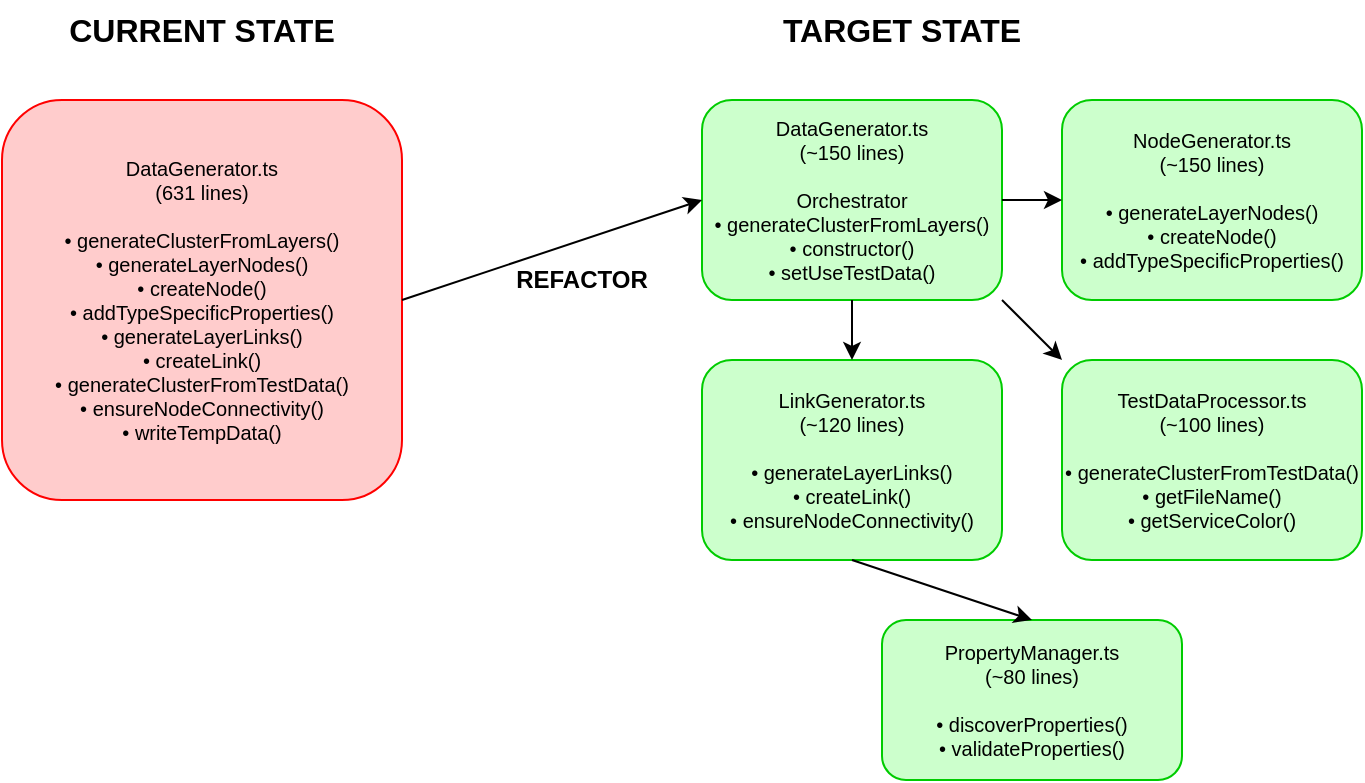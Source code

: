 <?xml version="1.0" encoding="UTF-8"?>
<mxfile>
  <diagram name="DataGenerator Refactoring" id="dataGenerator">
    <mxGraphModel dx="1422" dy="754" grid="1" gridSize="10" guides="1" tooltips="1" connect="1" arrows="1" fold="1" page="1" pageScale="1" pageWidth="827" pageHeight="1169">
      <root>
        <mxCell id="0" />
        <mxCell id="1" parent="0" />
        
        <!-- Current State -->
        <mxCell id="current" value="CURRENT STATE" style="text;html=1;strokeColor=none;fillColor=none;align=center;verticalAlign=middle;whiteSpace=wrap;rounded=0;fontSize=16;fontStyle=1" vertex="1" parent="1">
          <mxGeometry x="50" y="50" width="200" height="30" as="geometry" />
        </mxCell>
        
        <mxCell id="currentDataGen" value="DataGenerator.ts&#xa;(631 lines)&#xa;&#xa;• generateClusterFromLayers()&#xa;• generateLayerNodes()&#xa;• createNode()&#xa;• addTypeSpecificProperties()&#xa;• generateLayerLinks()&#xa;• createLink()&#xa;• generateClusterFromTestData()&#xa;• ensureNodeConnectivity()&#xa;• writeTempData()" style="rounded=1;whiteSpace=wrap;html=1;fillColor=#ffcccc;strokeColor=#ff0000;fontSize=10" vertex="1" parent="1">
          <mxGeometry x="50" y="100" width="200" height="200" as="geometry" />
        </mxCell>
        
        <!-- Target State -->
        <mxCell id="target" value="TARGET STATE" style="text;html=1;strokeColor=none;fillColor=none;align=center;verticalAlign=middle;whiteSpace=wrap;rounded=0;fontSize=16;fontStyle=1" vertex="1" parent="1">
          <mxGeometry x="400" y="50" width="200" height="30" as="geometry" />
        </mxCell>
        
        <mxCell id="newDataGen" value="DataGenerator.ts&#xa;(~150 lines)&#xa;&#xa;Orchestrator&#xa;• generateClusterFromLayers()&#xa;• constructor()&#xa;• setUseTestData()" style="rounded=1;whiteSpace=wrap;html=1;fillColor=#ccffcc;strokeColor=#00cc00;fontSize=10" vertex="1" parent="1">
          <mxGeometry x="400" y="100" width="150" height="100" as="geometry" />
        </mxCell>
        
        <mxCell id="nodeGen" value="NodeGenerator.ts&#xa;(~150 lines)&#xa;&#xa;• generateLayerNodes()&#xa;• createNode()&#xa;• addTypeSpecificProperties()" style="rounded=1;whiteSpace=wrap;html=1;fillColor=#ccffcc;strokeColor=#00cc00;fontSize=10" vertex="1" parent="1">
          <mxGeometry x="580" y="100" width="150" height="100" as="geometry" />
        </mxCell>
        
        <mxCell id="linkGen" value="LinkGenerator.ts&#xa;(~120 lines)&#xa;&#xa;• generateLayerLinks()&#xa;• createLink()&#xa;• ensureNodeConnectivity()" style="rounded=1;whiteSpace=wrap;html=1;fillColor=#ccffcc;strokeColor=#00cc00;fontSize=10" vertex="1" parent="1">
          <mxGeometry x="400" y="230" width="150" height="100" as="geometry" />
        </mxCell>
        
        <mxCell id="testDataProc" value="TestDataProcessor.ts&#xa;(~100 lines)&#xa;&#xa;• generateClusterFromTestData()&#xa;• getFileName()&#xa;• getServiceColor()" style="rounded=1;whiteSpace=wrap;html=1;fillColor=#ccffcc;strokeColor=#00cc00;fontSize=10" vertex="1" parent="1">
          <mxGeometry x="580" y="230" width="150" height="100" as="geometry" />
        </mxCell>
        
        <mxCell id="propMgr" value="PropertyManager.ts&#xa;(~80 lines)&#xa;&#xa;• discoverProperties()&#xa;• validateProperties()" style="rounded=1;whiteSpace=wrap;html=1;fillColor=#ccffcc;strokeColor=#00cc00;fontSize=10" vertex="1" parent="1">
          <mxGeometry x="490" y="360" width="150" height="80" as="geometry" />
        </mxCell>
        
        <!-- Arrows -->
        <mxCell id="refactorArrow" value="" style="endArrow=classic;html=1;rounded=0;entryX=0;entryY=0.5;exitX=1;exitY=0.5;" edge="1" parent="1" source="currentDataGen" target="newDataGen">
          <mxGeometry width="50" height="50" relative="1" as="geometry">
            <mxPoint x="300" y="200" as="sourcePoint" />
            <mxPoint x="350" y="150" as="targetPoint" />
          </mxGeometry>
        </mxCell>
        
        <mxCell id="refactorLabel" value="REFACTOR" style="text;html=1;strokeColor=none;fillColor=none;align=center;verticalAlign=middle;whiteSpace=wrap;rounded=0;fontSize=12;fontStyle=1" vertex="1" parent="1">
          <mxGeometry x="300" y="180" width="80" height="20" as="geometry" />
        </mxCell>
        
        <!-- Dependencies in target state -->
        <mxCell id="dep1" value="" style="endArrow=classic;html=1;rounded=0;entryX=0;entryY=0.5;exitX=1;exitY=0.5;" edge="1" parent="1" source="newDataGen" target="nodeGen">
          <mxGeometry width="50" height="50" relative="1" as="geometry">
            <mxPoint x="550" y="150" as="sourcePoint" />
            <mxPoint x="600" y="100" as="targetPoint" />
          </mxGeometry>
        </mxCell>
        
        <mxCell id="dep2" value="" style="endArrow=classic;html=1;rounded=0;entryX=0.5;entryY=0;exitX=0.5;exitY=1;" edge="1" parent="1" source="newDataGen" target="linkGen">
          <mxGeometry width="50" height="50" relative="1" as="geometry">
            <mxPoint x="475" y="200" as="sourcePoint" />
            <mxPoint x="475" y="230" as="targetPoint" />
          </mxGeometry>
        </mxCell>
        
        <mxCell id="dep3" value="" style="endArrow=classic;html=1;rounded=0;entryX=0;entryY=0;exitX=1;exitY=1;" edge="1" parent="1" source="newDataGen" target="testDataProc">
          <mxGeometry width="50" height="50" relative="1" as="geometry">
            <mxPoint x="550" y="200" as="sourcePoint" />
            <mxPoint x="580" y="230" as="targetPoint" />
          </mxGeometry>
        </mxCell>
        
        <mxCell id="dep4" value="" style="endArrow=classic;html=1;rounded=0;entryX=0.5;entryY=0;exitX=0.5;exitY=1;" edge="1" parent="1" source="linkGen" target="propMgr">
          <mxGeometry width="50" height="50" relative="1" as="geometry">
            <mxPoint x="475" y="330" as="sourcePoint" />
            <mxPoint x="565" y="360" as="targetPoint" />
          </mxGeometry>
        </mxCell>
        
      </root>
    </mxGraphModel>
  </diagram>
</mxfile>